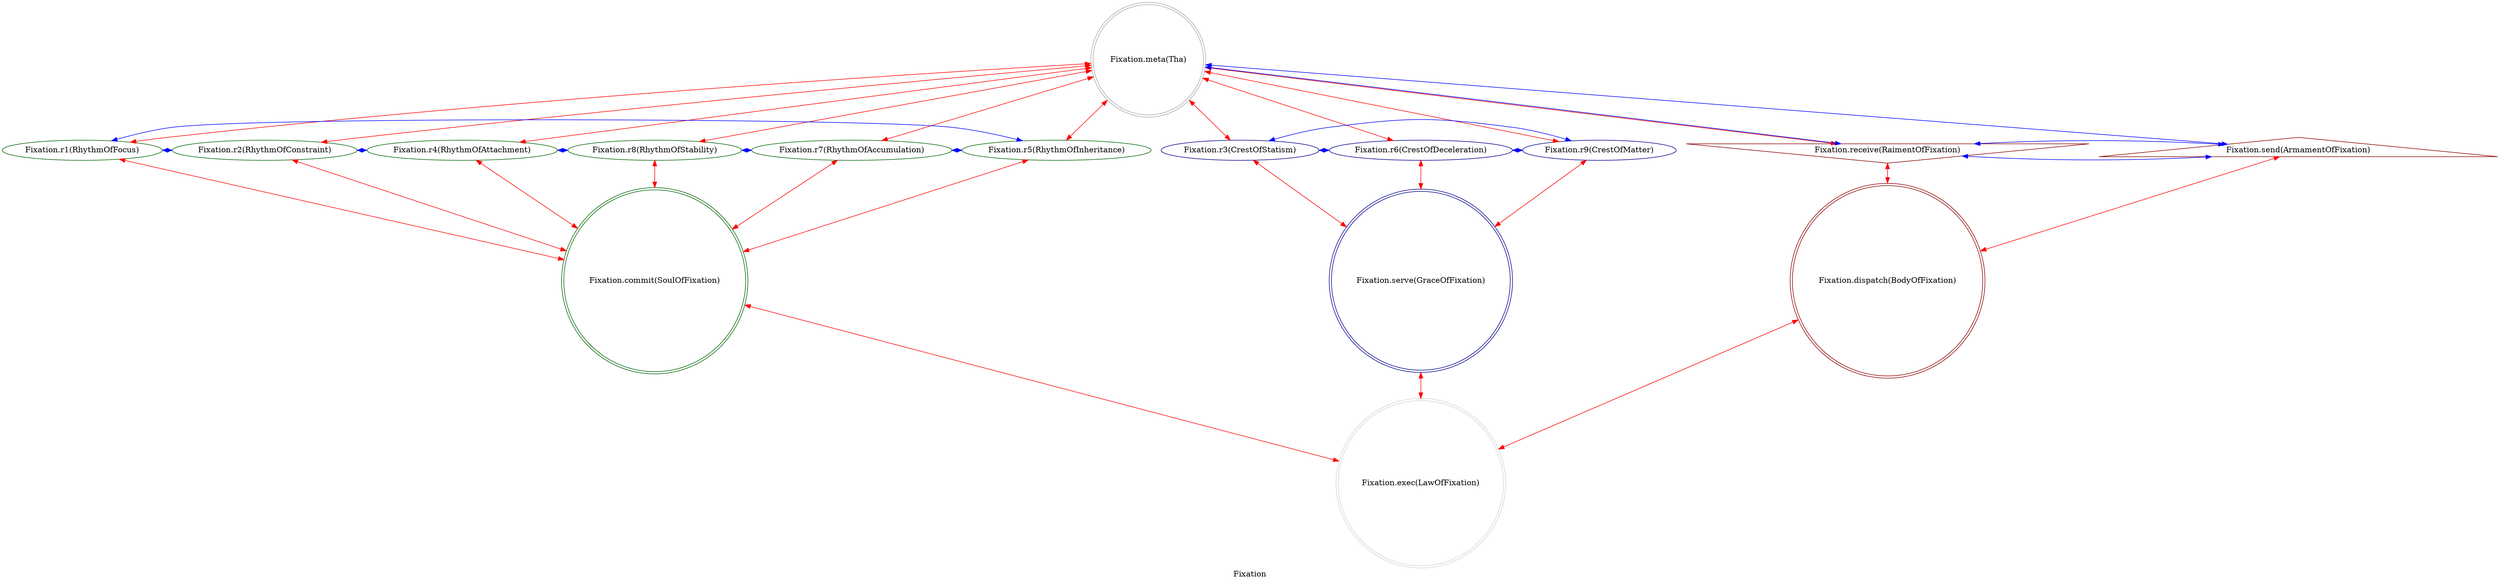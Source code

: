 strict digraph FixationFactor {
    label = "Fixation";
    comment = "The divine principle of rhythm, stability, and cosmic inertia—governed by Tha, the Goddess who gives form through repetition and constraint.";
    
    0 -> {1 2 4 8 7 5 3 6 9 a b} [dir = both; color = "red";];
    {a b} -> c [dir = both; color = "red";];
    {1 2 4 8 7 5} -> d [dir = both; color = "red";];
    {3 6 9} -> e [dir = both; color = "red";];
    {c d e} -> f [dir = both; color = "red";];
    
    a -> b -> a [dir = both; color = "blue";];
    a -> 0 -> b [dir = both; color = "blue";];
    3 -> 6 -> 9 -> 3 [dir = both; color = "blue";];
    1 -> 2 -> 4 -> 8 -> 7 -> 5 -> 1 [dir = both; color = "blue";];
    
    subgraph {
        rank = same;
        0;
    }
    subgraph {
        rank = same;
        3;
        6;
        9;
        1;
        2;
        4;
        8;
        7;
        5;
        a;
        b;
    }
    subgraph {
        rank = same;
        c;
        d;
        e;
    }
    subgraph {
        rank = same;
        f;
    }
    
    a [label = "Fixation.receive(RaimentOfFixation)";comment = "Potential: Garment of stability—the divine attire that prepares potential for rhythmic structuring and enduring form.";shape = invtriangle;color = darkred;];
    0 [label = "Fixation.meta(Tha)";comment = "Abstract: The Goddess of Rhythm—divine consciousness that governs all cycles, repetitions, and enduring patterns in creation.";shape = doublecircle;color = darkgray;];
    b [label = "Fixation.send(ArmamentOfFixation)";comment = "Manifest: Weapon of permanence—the divine tools that defend against chaos and maintain structural integrity across time.";shape = triangle;color = darkred;];
    
    1 [label = "Fixation.r1(RhythmOfFocus)";comment = "Initiation: Concentrated repetition—the divine practice of repeated attention that builds powerful intentional structures.";color = darkgreen;];
    2 [label = "Fixation.r2(RhythmOfConstraint)";comment = "Response: Limiting pattern—the divine boundaries that prevent infinite expansion and create defined, knowable forms.";color = darkgreen;];
    4 [label = "Fixation.r4(RhythmOfAttachment)";comment = "Integration: Binding frequency—the divine vibrations that connect elements into stable compounds and relationships.";color = darkgreen;];
    8 [label = "Fixation.r8(RhythmOfStability)";comment = "Reflection: Enduring pulse—the divine heartbeat that maintains existence against the forces of dissolution and entropy.";color = darkgreen;];
    7 [label = "Fixation.r7(RhythmOfAccumulation)";comment = "Consolidation: Gathering tempo—the divine rhythm that collects and stores energy, matter, and meaning over time.";color = darkgreen;];
    5 [label = "Fixation.r5(RhythmOfInheritance)";comment = "Propagation: Legacy beat—the divine transmission of patterns, traits, and wisdom across generations and cycles.";color = darkgreen;];
    
    3 [label = "Fixation.r3(CrestOfStatism)";comment = "Thesis: Peak of stillness—the divine achievement of perfect stability, where motion ceases and form becomes eternal.";color = darkblue;];
    6 [label = "Fixation.r6(CrestOfDeceleration)";comment = "Antithesis: Summit of slowing—the divine principle that all motion tends toward rest, all energy toward equilibrium.";color = darkblue;];
    9 [label = "Fixation.r9(CrestOfMatter)";comment = "Synthesis: Apex of substance—the divine manifestation where spirit becomes matter, potential becomes actual.";color = darkblue;];
    
    c [label = "Fixation.dispatch(BodyOfFixation)";comment = "Why-Who: Divine embodiment—Tha's physical manifestation and the priests who channel her stabilizing power.";shape = doublecircle;color = darkred;];
    d [label = "Fixation.commit(SoulOfFixation)";comment = "What-How: Sacred practice—the rituals, disciplines, and vows that maintain cosmic stability and personal integrity.";shape = doublecircle;color = darkgreen;];
    e [label = "Fixation.serve(GraceOfFixation)";comment = "When-Where: Timeless presence—the moments and places where stability manifests as divine grace and enduring beauty.";shape = doublecircle;color = darkblue;];
    f [label = "Fixation.exec(LawOfFixation)";comment = "Which-Closure: Divine decree achieved—the universal law that all existence requires stable patterns and enduring rhythms to persist.";shape = doublecircle;color = lightgray;];
}